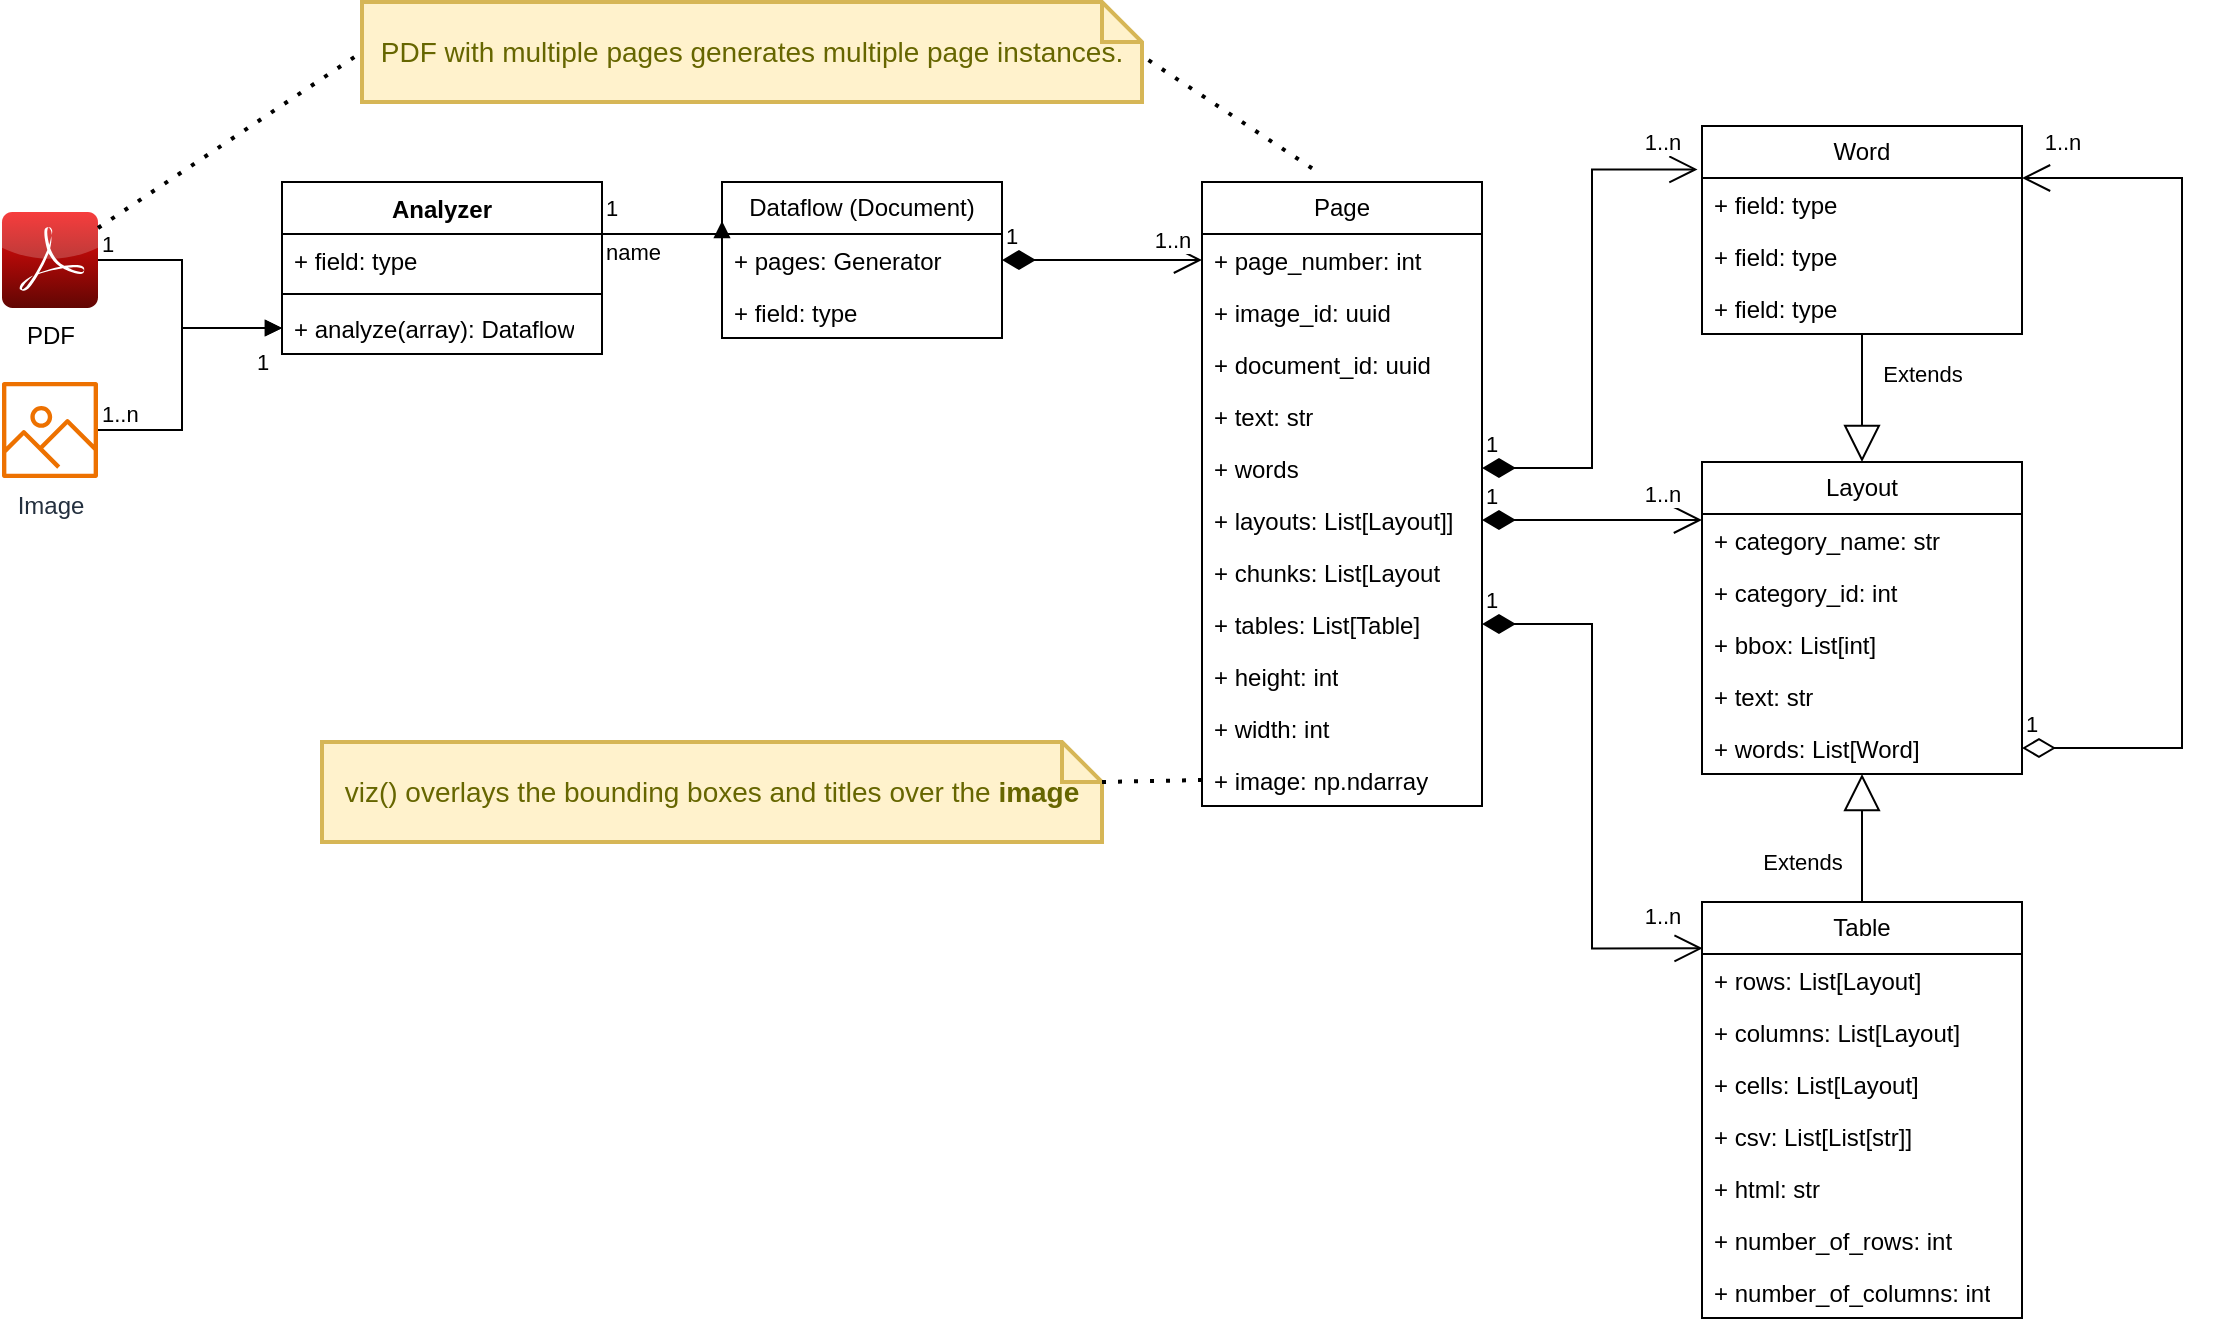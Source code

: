 <mxfile version="22.1.2" type="device">
  <diagram name="Page-1" id="x2_nr0XdIwa80zmvBEHz">
    <mxGraphModel dx="1434" dy="958" grid="1" gridSize="10" guides="1" tooltips="1" connect="1" arrows="1" fold="1" page="1" pageScale="1" pageWidth="2336" pageHeight="1654" math="0" shadow="0">
      <root>
        <mxCell id="0" />
        <mxCell id="1" parent="0" />
        <mxCell id="WZ23EsB8rXwbZjFQ1E1u-1" value="PDF" style="dashed=0;outlineConnect=0;html=1;align=center;labelPosition=center;verticalLabelPosition=bottom;verticalAlign=top;shape=mxgraph.webicons.adobe_pdf;fillColor=#F40C0C;gradientColor=#610603" parent="1" vertex="1">
          <mxGeometry x="310" y="475" width="48" height="48" as="geometry" />
        </mxCell>
        <mxCell id="WZ23EsB8rXwbZjFQ1E1u-2" value="Image" style="sketch=0;outlineConnect=0;fontColor=#232F3E;gradientColor=none;fillColor=#ED7100;strokeColor=none;dashed=0;verticalLabelPosition=bottom;verticalAlign=top;align=center;html=1;fontSize=12;fontStyle=0;aspect=fixed;pointerEvents=1;shape=mxgraph.aws4.container_registry_image;" parent="1" vertex="1">
          <mxGeometry x="310" y="560" width="48" height="48" as="geometry" />
        </mxCell>
        <mxCell id="WZ23EsB8rXwbZjFQ1E1u-20" value="Page" style="swimlane;fontStyle=0;childLayout=stackLayout;horizontal=1;startSize=26;fillColor=none;horizontalStack=0;resizeParent=1;resizeParentMax=0;resizeLast=0;collapsible=1;marginBottom=0;whiteSpace=wrap;html=1;" parent="1" vertex="1">
          <mxGeometry x="910" y="460" width="140" height="312" as="geometry" />
        </mxCell>
        <mxCell id="WZ23EsB8rXwbZjFQ1E1u-21" value="+ page_number: int" style="text;strokeColor=none;fillColor=none;align=left;verticalAlign=top;spacingLeft=4;spacingRight=4;overflow=hidden;rotatable=0;points=[[0,0.5],[1,0.5]];portConstraint=eastwest;whiteSpace=wrap;html=1;" parent="WZ23EsB8rXwbZjFQ1E1u-20" vertex="1">
          <mxGeometry y="26" width="140" height="26" as="geometry" />
        </mxCell>
        <mxCell id="WZ23EsB8rXwbZjFQ1E1u-22" value="+ image_id: uuid" style="text;strokeColor=none;fillColor=none;align=left;verticalAlign=top;spacingLeft=4;spacingRight=4;overflow=hidden;rotatable=0;points=[[0,0.5],[1,0.5]];portConstraint=eastwest;whiteSpace=wrap;html=1;" parent="WZ23EsB8rXwbZjFQ1E1u-20" vertex="1">
          <mxGeometry y="52" width="140" height="26" as="geometry" />
        </mxCell>
        <mxCell id="WZ23EsB8rXwbZjFQ1E1u-23" value="+ document_id: uuid" style="text;strokeColor=none;fillColor=none;align=left;verticalAlign=top;spacingLeft=4;spacingRight=4;overflow=hidden;rotatable=0;points=[[0,0.5],[1,0.5]];portConstraint=eastwest;whiteSpace=wrap;html=1;" parent="WZ23EsB8rXwbZjFQ1E1u-20" vertex="1">
          <mxGeometry y="78" width="140" height="26" as="geometry" />
        </mxCell>
        <mxCell id="WZ23EsB8rXwbZjFQ1E1u-24" value="+ text: str" style="text;strokeColor=none;fillColor=none;align=left;verticalAlign=top;spacingLeft=4;spacingRight=4;overflow=hidden;rotatable=0;points=[[0,0.5],[1,0.5]];portConstraint=eastwest;whiteSpace=wrap;html=1;" parent="WZ23EsB8rXwbZjFQ1E1u-20" vertex="1">
          <mxGeometry y="104" width="140" height="26" as="geometry" />
        </mxCell>
        <mxCell id="WZ23EsB8rXwbZjFQ1E1u-25" value="+ words" style="text;strokeColor=none;fillColor=none;align=left;verticalAlign=top;spacingLeft=4;spacingRight=4;overflow=hidden;rotatable=0;points=[[0,0.5],[1,0.5]];portConstraint=eastwest;whiteSpace=wrap;html=1;" parent="WZ23EsB8rXwbZjFQ1E1u-20" vertex="1">
          <mxGeometry y="130" width="140" height="26" as="geometry" />
        </mxCell>
        <mxCell id="WZ23EsB8rXwbZjFQ1E1u-26" value="+ layouts: List[Layout]]" style="text;strokeColor=none;fillColor=none;align=left;verticalAlign=top;spacingLeft=4;spacingRight=4;overflow=hidden;rotatable=0;points=[[0,0.5],[1,0.5]];portConstraint=eastwest;whiteSpace=wrap;html=1;" parent="WZ23EsB8rXwbZjFQ1E1u-20" vertex="1">
          <mxGeometry y="156" width="140" height="26" as="geometry" />
        </mxCell>
        <mxCell id="WZ23EsB8rXwbZjFQ1E1u-27" value="+ chunks: List[Layout" style="text;strokeColor=none;fillColor=none;align=left;verticalAlign=top;spacingLeft=4;spacingRight=4;overflow=hidden;rotatable=0;points=[[0,0.5],[1,0.5]];portConstraint=eastwest;whiteSpace=wrap;html=1;" parent="WZ23EsB8rXwbZjFQ1E1u-20" vertex="1">
          <mxGeometry y="182" width="140" height="26" as="geometry" />
        </mxCell>
        <mxCell id="WZ23EsB8rXwbZjFQ1E1u-66" value="+ tables: List[Table]" style="text;strokeColor=none;fillColor=none;align=left;verticalAlign=top;spacingLeft=4;spacingRight=4;overflow=hidden;rotatable=0;points=[[0,0.5],[1,0.5]];portConstraint=eastwest;whiteSpace=wrap;html=1;" parent="WZ23EsB8rXwbZjFQ1E1u-20" vertex="1">
          <mxGeometry y="208" width="140" height="26" as="geometry" />
        </mxCell>
        <mxCell id="pngi6Ec2pXDTsq_ksUVS-1" value="+ height: int" style="text;strokeColor=none;fillColor=none;align=left;verticalAlign=top;spacingLeft=4;spacingRight=4;overflow=hidden;rotatable=0;points=[[0,0.5],[1,0.5]];portConstraint=eastwest;whiteSpace=wrap;html=1;" vertex="1" parent="WZ23EsB8rXwbZjFQ1E1u-20">
          <mxGeometry y="234" width="140" height="26" as="geometry" />
        </mxCell>
        <mxCell id="pngi6Ec2pXDTsq_ksUVS-2" value="+ width: int" style="text;strokeColor=none;fillColor=none;align=left;verticalAlign=top;spacingLeft=4;spacingRight=4;overflow=hidden;rotatable=0;points=[[0,0.5],[1,0.5]];portConstraint=eastwest;whiteSpace=wrap;html=1;" vertex="1" parent="WZ23EsB8rXwbZjFQ1E1u-20">
          <mxGeometry y="260" width="140" height="26" as="geometry" />
        </mxCell>
        <mxCell id="pngi6Ec2pXDTsq_ksUVS-3" value="+ image: np.ndarray" style="text;strokeColor=none;fillColor=none;align=left;verticalAlign=top;spacingLeft=4;spacingRight=4;overflow=hidden;rotatable=0;points=[[0,0.5],[1,0.5]];portConstraint=eastwest;whiteSpace=wrap;html=1;" vertex="1" parent="WZ23EsB8rXwbZjFQ1E1u-20">
          <mxGeometry y="286" width="140" height="26" as="geometry" />
        </mxCell>
        <mxCell id="WZ23EsB8rXwbZjFQ1E1u-31" value="1" style="endArrow=open;html=1;endSize=12;startArrow=diamondThin;startSize=14;startFill=1;edgeStyle=orthogonalEdgeStyle;align=left;verticalAlign=bottom;rounded=0;entryX=0;entryY=0.5;entryDx=0;entryDy=0;" parent="1" source="WZ23EsB8rXwbZjFQ1E1u-90" target="WZ23EsB8rXwbZjFQ1E1u-21" edge="1">
          <mxGeometry x="-1" y="3" relative="1" as="geometry">
            <mxPoint x="810" y="488" as="sourcePoint" />
            <mxPoint x="830" y="628" as="targetPoint" />
          </mxGeometry>
        </mxCell>
        <mxCell id="WZ23EsB8rXwbZjFQ1E1u-32" value="1..n" style="edgeLabel;html=1;align=center;verticalAlign=middle;resizable=0;points=[];" parent="WZ23EsB8rXwbZjFQ1E1u-31" vertex="1" connectable="0">
          <mxGeometry x="0.785" y="-3" relative="1" as="geometry">
            <mxPoint x="-5" y="-13" as="offset" />
          </mxGeometry>
        </mxCell>
        <mxCell id="WZ23EsB8rXwbZjFQ1E1u-33" value="Layout" style="swimlane;fontStyle=0;childLayout=stackLayout;horizontal=1;startSize=26;fillColor=none;horizontalStack=0;resizeParent=1;resizeParentMax=0;resizeLast=0;collapsible=1;marginBottom=0;whiteSpace=wrap;html=1;" parent="1" vertex="1">
          <mxGeometry x="1160" y="600" width="160" height="156" as="geometry" />
        </mxCell>
        <mxCell id="WZ23EsB8rXwbZjFQ1E1u-34" value="+ category_name: str" style="text;strokeColor=none;fillColor=none;align=left;verticalAlign=top;spacingLeft=4;spacingRight=4;overflow=hidden;rotatable=0;points=[[0,0.5],[1,0.5]];portConstraint=eastwest;whiteSpace=wrap;html=1;" parent="WZ23EsB8rXwbZjFQ1E1u-33" vertex="1">
          <mxGeometry y="26" width="160" height="26" as="geometry" />
        </mxCell>
        <mxCell id="WZ23EsB8rXwbZjFQ1E1u-35" value="+ category_id: int" style="text;strokeColor=none;fillColor=none;align=left;verticalAlign=top;spacingLeft=4;spacingRight=4;overflow=hidden;rotatable=0;points=[[0,0.5],[1,0.5]];portConstraint=eastwest;whiteSpace=wrap;html=1;" parent="WZ23EsB8rXwbZjFQ1E1u-33" vertex="1">
          <mxGeometry y="52" width="160" height="26" as="geometry" />
        </mxCell>
        <mxCell id="WZ23EsB8rXwbZjFQ1E1u-36" value="+ bbox: List[int]" style="text;strokeColor=none;fillColor=none;align=left;verticalAlign=top;spacingLeft=4;spacingRight=4;overflow=hidden;rotatable=0;points=[[0,0.5],[1,0.5]];portConstraint=eastwest;whiteSpace=wrap;html=1;" parent="WZ23EsB8rXwbZjFQ1E1u-33" vertex="1">
          <mxGeometry y="78" width="160" height="26" as="geometry" />
        </mxCell>
        <mxCell id="WZ23EsB8rXwbZjFQ1E1u-37" value="+ text: str" style="text;strokeColor=none;fillColor=none;align=left;verticalAlign=top;spacingLeft=4;spacingRight=4;overflow=hidden;rotatable=0;points=[[0,0.5],[1,0.5]];portConstraint=eastwest;whiteSpace=wrap;html=1;" parent="WZ23EsB8rXwbZjFQ1E1u-33" vertex="1">
          <mxGeometry y="104" width="160" height="26" as="geometry" />
        </mxCell>
        <mxCell id="WZ23EsB8rXwbZjFQ1E1u-38" value="+ words: List[Word]" style="text;strokeColor=none;fillColor=none;align=left;verticalAlign=top;spacingLeft=4;spacingRight=4;overflow=hidden;rotatable=0;points=[[0,0.5],[1,0.5]];portConstraint=eastwest;whiteSpace=wrap;html=1;" parent="WZ23EsB8rXwbZjFQ1E1u-33" vertex="1">
          <mxGeometry y="130" width="160" height="26" as="geometry" />
        </mxCell>
        <mxCell id="WZ23EsB8rXwbZjFQ1E1u-41" value="Table" style="swimlane;fontStyle=0;childLayout=stackLayout;horizontal=1;startSize=26;fillColor=none;horizontalStack=0;resizeParent=1;resizeParentMax=0;resizeLast=0;collapsible=1;marginBottom=0;whiteSpace=wrap;html=1;" parent="1" vertex="1">
          <mxGeometry x="1160" y="820" width="160" height="208" as="geometry" />
        </mxCell>
        <mxCell id="WZ23EsB8rXwbZjFQ1E1u-42" value="+ rows: List[Layout]" style="text;strokeColor=none;fillColor=none;align=left;verticalAlign=top;spacingLeft=4;spacingRight=4;overflow=hidden;rotatable=0;points=[[0,0.5],[1,0.5]];portConstraint=eastwest;whiteSpace=wrap;html=1;" parent="WZ23EsB8rXwbZjFQ1E1u-41" vertex="1">
          <mxGeometry y="26" width="160" height="26" as="geometry" />
        </mxCell>
        <mxCell id="WZ23EsB8rXwbZjFQ1E1u-43" value="+ columns: List[Layout]" style="text;strokeColor=none;fillColor=none;align=left;verticalAlign=top;spacingLeft=4;spacingRight=4;overflow=hidden;rotatable=0;points=[[0,0.5],[1,0.5]];portConstraint=eastwest;whiteSpace=wrap;html=1;" parent="WZ23EsB8rXwbZjFQ1E1u-41" vertex="1">
          <mxGeometry y="52" width="160" height="26" as="geometry" />
        </mxCell>
        <mxCell id="WZ23EsB8rXwbZjFQ1E1u-44" value="+ cells: List[Layout]" style="text;strokeColor=none;fillColor=none;align=left;verticalAlign=top;spacingLeft=4;spacingRight=4;overflow=hidden;rotatable=0;points=[[0,0.5],[1,0.5]];portConstraint=eastwest;whiteSpace=wrap;html=1;" parent="WZ23EsB8rXwbZjFQ1E1u-41" vertex="1">
          <mxGeometry y="78" width="160" height="26" as="geometry" />
        </mxCell>
        <mxCell id="WZ23EsB8rXwbZjFQ1E1u-47" value="+ csv: List[List[str]]" style="text;strokeColor=none;fillColor=none;align=left;verticalAlign=top;spacingLeft=4;spacingRight=4;overflow=hidden;rotatable=0;points=[[0,0.5],[1,0.5]];portConstraint=eastwest;whiteSpace=wrap;html=1;" parent="WZ23EsB8rXwbZjFQ1E1u-41" vertex="1">
          <mxGeometry y="104" width="160" height="26" as="geometry" />
        </mxCell>
        <mxCell id="WZ23EsB8rXwbZjFQ1E1u-48" value="+ html: str" style="text;strokeColor=none;fillColor=none;align=left;verticalAlign=top;spacingLeft=4;spacingRight=4;overflow=hidden;rotatable=0;points=[[0,0.5],[1,0.5]];portConstraint=eastwest;whiteSpace=wrap;html=1;" parent="WZ23EsB8rXwbZjFQ1E1u-41" vertex="1">
          <mxGeometry y="130" width="160" height="26" as="geometry" />
        </mxCell>
        <mxCell id="WZ23EsB8rXwbZjFQ1E1u-49" value="+ number_of_rows: int" style="text;strokeColor=none;fillColor=none;align=left;verticalAlign=top;spacingLeft=4;spacingRight=4;overflow=hidden;rotatable=0;points=[[0,0.5],[1,0.5]];portConstraint=eastwest;whiteSpace=wrap;html=1;" parent="WZ23EsB8rXwbZjFQ1E1u-41" vertex="1">
          <mxGeometry y="156" width="160" height="26" as="geometry" />
        </mxCell>
        <mxCell id="WZ23EsB8rXwbZjFQ1E1u-50" value="+ number_of_columns: int" style="text;strokeColor=none;fillColor=none;align=left;verticalAlign=top;spacingLeft=4;spacingRight=4;overflow=hidden;rotatable=0;points=[[0,0.5],[1,0.5]];portConstraint=eastwest;whiteSpace=wrap;html=1;" parent="WZ23EsB8rXwbZjFQ1E1u-41" vertex="1">
          <mxGeometry y="182" width="160" height="26" as="geometry" />
        </mxCell>
        <mxCell id="WZ23EsB8rXwbZjFQ1E1u-53" value="Word" style="swimlane;fontStyle=0;childLayout=stackLayout;horizontal=1;startSize=26;fillColor=none;horizontalStack=0;resizeParent=1;resizeParentMax=0;resizeLast=0;collapsible=1;marginBottom=0;whiteSpace=wrap;html=1;" parent="1" vertex="1">
          <mxGeometry x="1160" y="432" width="160" height="104" as="geometry" />
        </mxCell>
        <mxCell id="WZ23EsB8rXwbZjFQ1E1u-54" value="+ field: type" style="text;strokeColor=none;fillColor=none;align=left;verticalAlign=top;spacingLeft=4;spacingRight=4;overflow=hidden;rotatable=0;points=[[0,0.5],[1,0.5]];portConstraint=eastwest;whiteSpace=wrap;html=1;" parent="WZ23EsB8rXwbZjFQ1E1u-53" vertex="1">
          <mxGeometry y="26" width="160" height="26" as="geometry" />
        </mxCell>
        <mxCell id="WZ23EsB8rXwbZjFQ1E1u-55" value="+ field: type" style="text;strokeColor=none;fillColor=none;align=left;verticalAlign=top;spacingLeft=4;spacingRight=4;overflow=hidden;rotatable=0;points=[[0,0.5],[1,0.5]];portConstraint=eastwest;whiteSpace=wrap;html=1;" parent="WZ23EsB8rXwbZjFQ1E1u-53" vertex="1">
          <mxGeometry y="52" width="160" height="26" as="geometry" />
        </mxCell>
        <mxCell id="WZ23EsB8rXwbZjFQ1E1u-56" value="+ field: type" style="text;strokeColor=none;fillColor=none;align=left;verticalAlign=top;spacingLeft=4;spacingRight=4;overflow=hidden;rotatable=0;points=[[0,0.5],[1,0.5]];portConstraint=eastwest;whiteSpace=wrap;html=1;" parent="WZ23EsB8rXwbZjFQ1E1u-53" vertex="1">
          <mxGeometry y="78" width="160" height="26" as="geometry" />
        </mxCell>
        <mxCell id="WZ23EsB8rXwbZjFQ1E1u-58" value="Extends" style="endArrow=block;endSize=16;endFill=0;html=1;rounded=0;exitX=0.5;exitY=0;exitDx=0;exitDy=0;" parent="1" source="WZ23EsB8rXwbZjFQ1E1u-41" target="WZ23EsB8rXwbZjFQ1E1u-33" edge="1">
          <mxGeometry x="-0.375" y="30" width="160" relative="1" as="geometry">
            <mxPoint x="1300" y="628" as="sourcePoint" />
            <mxPoint x="1260" y="618" as="targetPoint" />
            <mxPoint as="offset" />
          </mxGeometry>
        </mxCell>
        <mxCell id="WZ23EsB8rXwbZjFQ1E1u-67" value="1" style="endArrow=open;html=1;endSize=12;startArrow=diamondThin;startSize=14;startFill=1;edgeStyle=orthogonalEdgeStyle;align=left;verticalAlign=bottom;rounded=0;" parent="1" source="WZ23EsB8rXwbZjFQ1E1u-26" edge="1">
          <mxGeometry x="-1" y="3" relative="1" as="geometry">
            <mxPoint x="930" y="720" as="sourcePoint" />
            <mxPoint x="1160" y="629" as="targetPoint" />
            <Array as="points">
              <mxPoint x="1159" y="629" />
            </Array>
          </mxGeometry>
        </mxCell>
        <mxCell id="WZ23EsB8rXwbZjFQ1E1u-68" value="1..n" style="edgeLabel;html=1;align=center;verticalAlign=middle;resizable=0;points=[];" parent="WZ23EsB8rXwbZjFQ1E1u-67" vertex="1" connectable="0">
          <mxGeometry x="0.684" y="1" relative="1" as="geometry">
            <mxPoint x="-3" y="-12" as="offset" />
          </mxGeometry>
        </mxCell>
        <mxCell id="WZ23EsB8rXwbZjFQ1E1u-71" value="1" style="endArrow=open;html=1;endSize=12;startArrow=diamondThin;startSize=14;startFill=1;edgeStyle=orthogonalEdgeStyle;align=left;verticalAlign=bottom;rounded=0;entryX=0.002;entryY=-0.109;entryDx=0;entryDy=0;entryPerimeter=0;" parent="1" source="WZ23EsB8rXwbZjFQ1E1u-66" target="WZ23EsB8rXwbZjFQ1E1u-42" edge="1">
          <mxGeometry x="-1" y="3" relative="1" as="geometry">
            <mxPoint x="1090" y="750" as="sourcePoint" />
            <mxPoint x="1250" y="750" as="targetPoint" />
          </mxGeometry>
        </mxCell>
        <mxCell id="WZ23EsB8rXwbZjFQ1E1u-73" value="1..n" style="edgeLabel;html=1;align=center;verticalAlign=middle;resizable=0;points=[];" parent="WZ23EsB8rXwbZjFQ1E1u-71" vertex="1" connectable="0">
          <mxGeometry x="0.674" y="4" relative="1" as="geometry">
            <mxPoint x="24" y="-12" as="offset" />
          </mxGeometry>
        </mxCell>
        <mxCell id="WZ23EsB8rXwbZjFQ1E1u-72" value="Extends" style="endArrow=block;endSize=16;endFill=0;html=1;rounded=0;entryX=0.5;entryY=0;entryDx=0;entryDy=0;" parent="1" source="WZ23EsB8rXwbZjFQ1E1u-53" target="WZ23EsB8rXwbZjFQ1E1u-33" edge="1">
          <mxGeometry x="-0.375" y="30" width="160" relative="1" as="geometry">
            <mxPoint x="1250" y="910" as="sourcePoint" />
            <mxPoint x="1250" y="766" as="targetPoint" />
            <mxPoint as="offset" />
          </mxGeometry>
        </mxCell>
        <mxCell id="WZ23EsB8rXwbZjFQ1E1u-74" value="1" style="endArrow=open;html=1;endSize=12;startArrow=diamondThin;startSize=14;startFill=1;edgeStyle=orthogonalEdgeStyle;align=left;verticalAlign=bottom;rounded=0;entryX=-0.014;entryY=-0.165;entryDx=0;entryDy=0;entryPerimeter=0;" parent="1" source="WZ23EsB8rXwbZjFQ1E1u-25" target="WZ23EsB8rXwbZjFQ1E1u-54" edge="1">
          <mxGeometry x="-1" y="3" relative="1" as="geometry">
            <mxPoint x="810" y="790" as="sourcePoint" />
            <mxPoint x="970" y="790" as="targetPoint" />
          </mxGeometry>
        </mxCell>
        <mxCell id="WZ23EsB8rXwbZjFQ1E1u-75" value="1..n" style="edgeLabel;html=1;align=center;verticalAlign=middle;resizable=0;points=[];" parent="WZ23EsB8rXwbZjFQ1E1u-74" vertex="1" connectable="0">
          <mxGeometry x="0.881" relative="1" as="geometry">
            <mxPoint x="-3" y="-14" as="offset" />
          </mxGeometry>
        </mxCell>
        <mxCell id="WZ23EsB8rXwbZjFQ1E1u-80" value="Analyzer" style="swimlane;fontStyle=1;align=center;verticalAlign=top;childLayout=stackLayout;horizontal=1;startSize=26;horizontalStack=0;resizeParent=1;resizeParentMax=0;resizeLast=0;collapsible=1;marginBottom=0;whiteSpace=wrap;html=1;" parent="1" vertex="1">
          <mxGeometry x="450" y="460" width="160" height="86" as="geometry" />
        </mxCell>
        <mxCell id="WZ23EsB8rXwbZjFQ1E1u-81" value="+ field: type" style="text;strokeColor=none;fillColor=none;align=left;verticalAlign=top;spacingLeft=4;spacingRight=4;overflow=hidden;rotatable=0;points=[[0,0.5],[1,0.5]];portConstraint=eastwest;whiteSpace=wrap;html=1;" parent="WZ23EsB8rXwbZjFQ1E1u-80" vertex="1">
          <mxGeometry y="26" width="160" height="26" as="geometry" />
        </mxCell>
        <mxCell id="WZ23EsB8rXwbZjFQ1E1u-82" value="" style="line;strokeWidth=1;fillColor=none;align=left;verticalAlign=middle;spacingTop=-1;spacingLeft=3;spacingRight=3;rotatable=0;labelPosition=right;points=[];portConstraint=eastwest;strokeColor=inherit;" parent="WZ23EsB8rXwbZjFQ1E1u-80" vertex="1">
          <mxGeometry y="52" width="160" height="8" as="geometry" />
        </mxCell>
        <mxCell id="WZ23EsB8rXwbZjFQ1E1u-83" value="+ analyze(array): Dataflow" style="text;strokeColor=none;fillColor=none;align=left;verticalAlign=top;spacingLeft=4;spacingRight=4;overflow=hidden;rotatable=0;points=[[0,0.5],[1,0.5]];portConstraint=eastwest;whiteSpace=wrap;html=1;" parent="WZ23EsB8rXwbZjFQ1E1u-80" vertex="1">
          <mxGeometry y="60" width="160" height="26" as="geometry" />
        </mxCell>
        <mxCell id="WZ23EsB8rXwbZjFQ1E1u-85" value="" style="endArrow=block;endFill=1;html=1;edgeStyle=orthogonalEdgeStyle;align=left;verticalAlign=top;rounded=0;" parent="1" source="WZ23EsB8rXwbZjFQ1E1u-1" target="WZ23EsB8rXwbZjFQ1E1u-83" edge="1">
          <mxGeometry x="-1" relative="1" as="geometry">
            <mxPoint x="790" y="770" as="sourcePoint" />
            <mxPoint x="950" y="770" as="targetPoint" />
            <Array as="points">
              <mxPoint x="400" y="499" />
              <mxPoint x="400" y="533" />
            </Array>
          </mxGeometry>
        </mxCell>
        <mxCell id="WZ23EsB8rXwbZjFQ1E1u-86" value="1" style="edgeLabel;resizable=0;html=1;align=left;verticalAlign=bottom;" parent="WZ23EsB8rXwbZjFQ1E1u-85" connectable="0" vertex="1">
          <mxGeometry x="-1" relative="1" as="geometry" />
        </mxCell>
        <mxCell id="WZ23EsB8rXwbZjFQ1E1u-87" value="name" style="endArrow=block;endFill=1;html=1;edgeStyle=orthogonalEdgeStyle;align=left;verticalAlign=top;rounded=0;exitX=1;exitY=0.25;exitDx=0;exitDy=0;entryX=0;entryY=0.25;entryDx=0;entryDy=0;" parent="1" source="WZ23EsB8rXwbZjFQ1E1u-80" target="WZ23EsB8rXwbZjFQ1E1u-89" edge="1">
          <mxGeometry x="-1" relative="1" as="geometry">
            <mxPoint x="790" y="770" as="sourcePoint" />
            <mxPoint x="670" y="486" as="targetPoint" />
            <Array as="points">
              <mxPoint x="610" y="486" />
            </Array>
          </mxGeometry>
        </mxCell>
        <mxCell id="WZ23EsB8rXwbZjFQ1E1u-88" value="1" style="edgeLabel;resizable=0;html=1;align=left;verticalAlign=bottom;" parent="WZ23EsB8rXwbZjFQ1E1u-87" connectable="0" vertex="1">
          <mxGeometry x="-1" relative="1" as="geometry" />
        </mxCell>
        <mxCell id="WZ23EsB8rXwbZjFQ1E1u-89" value="Dataflow (Document)" style="swimlane;fontStyle=0;childLayout=stackLayout;horizontal=1;startSize=26;fillColor=none;horizontalStack=0;resizeParent=1;resizeParentMax=0;resizeLast=0;collapsible=1;marginBottom=0;whiteSpace=wrap;html=1;" parent="1" vertex="1">
          <mxGeometry x="670" y="460" width="140" height="78" as="geometry" />
        </mxCell>
        <mxCell id="WZ23EsB8rXwbZjFQ1E1u-90" value="+ pages: Generator" style="text;strokeColor=none;fillColor=none;align=left;verticalAlign=top;spacingLeft=4;spacingRight=4;overflow=hidden;rotatable=0;points=[[0,0.5],[1,0.5]];portConstraint=eastwest;whiteSpace=wrap;html=1;" parent="WZ23EsB8rXwbZjFQ1E1u-89" vertex="1">
          <mxGeometry y="26" width="140" height="26" as="geometry" />
        </mxCell>
        <mxCell id="WZ23EsB8rXwbZjFQ1E1u-91" value="+ field: type" style="text;strokeColor=none;fillColor=none;align=left;verticalAlign=top;spacingLeft=4;spacingRight=4;overflow=hidden;rotatable=0;points=[[0,0.5],[1,0.5]];portConstraint=eastwest;whiteSpace=wrap;html=1;" parent="WZ23EsB8rXwbZjFQ1E1u-89" vertex="1">
          <mxGeometry y="52" width="140" height="26" as="geometry" />
        </mxCell>
        <mxCell id="WZ23EsB8rXwbZjFQ1E1u-95" value="" style="endArrow=block;endFill=1;html=1;edgeStyle=orthogonalEdgeStyle;align=left;verticalAlign=top;rounded=0;" parent="1" source="WZ23EsB8rXwbZjFQ1E1u-2" target="WZ23EsB8rXwbZjFQ1E1u-83" edge="1">
          <mxGeometry x="-1" relative="1" as="geometry">
            <mxPoint x="368" y="509" as="sourcePoint" />
            <mxPoint x="460" y="543" as="targetPoint" />
            <Array as="points">
              <mxPoint x="400" y="584" />
              <mxPoint x="400" y="533" />
            </Array>
          </mxGeometry>
        </mxCell>
        <mxCell id="WZ23EsB8rXwbZjFQ1E1u-96" value="1..n" style="edgeLabel;resizable=0;html=1;align=left;verticalAlign=bottom;" parent="WZ23EsB8rXwbZjFQ1E1u-95" connectable="0" vertex="1">
          <mxGeometry x="-1" relative="1" as="geometry" />
        </mxCell>
        <mxCell id="pngi6Ec2pXDTsq_ksUVS-5" value="1" style="edgeLabel;html=1;align=center;verticalAlign=middle;resizable=0;points=[];" vertex="1" connectable="0" parent="WZ23EsB8rXwbZjFQ1E1u-95">
          <mxGeometry x="0.692" y="-3" relative="1" as="geometry">
            <mxPoint x="12" y="14" as="offset" />
          </mxGeometry>
        </mxCell>
        <mxCell id="WZ23EsB8rXwbZjFQ1E1u-97" value="PDF with multiple pages generates multiple page instances." style="shape=note;strokeWidth=2;fontSize=14;size=20;whiteSpace=wrap;html=1;fillColor=#fff2cc;strokeColor=#d6b656;fontColor=#666600;" parent="1" vertex="1">
          <mxGeometry x="490" y="370" width="390" height="50" as="geometry" />
        </mxCell>
        <mxCell id="WZ23EsB8rXwbZjFQ1E1u-98" value="" style="endArrow=none;dashed=1;html=1;dashPattern=1 3;strokeWidth=2;rounded=0;entryX=1.001;entryY=0.544;entryDx=0;entryDy=0;entryPerimeter=0;exitX=0.393;exitY=-0.022;exitDx=0;exitDy=0;exitPerimeter=0;" parent="1" source="WZ23EsB8rXwbZjFQ1E1u-20" target="WZ23EsB8rXwbZjFQ1E1u-97" edge="1">
          <mxGeometry width="50" height="50" relative="1" as="geometry">
            <mxPoint x="570" y="580" as="sourcePoint" />
            <mxPoint x="620" y="530" as="targetPoint" />
          </mxGeometry>
        </mxCell>
        <mxCell id="WZ23EsB8rXwbZjFQ1E1u-99" value="" style="endArrow=none;dashed=1;html=1;dashPattern=1 3;strokeWidth=2;rounded=0;entryX=0;entryY=0.5;entryDx=0;entryDy=0;entryPerimeter=0;" parent="1" source="WZ23EsB8rXwbZjFQ1E1u-1" target="WZ23EsB8rXwbZjFQ1E1u-97" edge="1">
          <mxGeometry width="50" height="50" relative="1" as="geometry">
            <mxPoint x="570" y="580" as="sourcePoint" />
            <mxPoint x="620" y="530" as="targetPoint" />
          </mxGeometry>
        </mxCell>
        <mxCell id="WZ23EsB8rXwbZjFQ1E1u-101" value="1" style="endArrow=open;html=1;endSize=12;startArrow=diamondThin;startSize=14;startFill=0;edgeStyle=orthogonalEdgeStyle;align=left;verticalAlign=bottom;rounded=0;entryX=1;entryY=0.25;entryDx=0;entryDy=0;" parent="1" source="WZ23EsB8rXwbZjFQ1E1u-38" target="WZ23EsB8rXwbZjFQ1E1u-53" edge="1">
          <mxGeometry x="-1" y="3" relative="1" as="geometry">
            <mxPoint x="1420" y="660" as="sourcePoint" />
            <mxPoint x="1580" y="660" as="targetPoint" />
            <Array as="points">
              <mxPoint x="1400" y="743" />
              <mxPoint x="1400" y="458" />
            </Array>
          </mxGeometry>
        </mxCell>
        <mxCell id="WZ23EsB8rXwbZjFQ1E1u-102" value="1..n" style="edgeLabel;html=1;align=center;verticalAlign=middle;resizable=0;points=[];" parent="WZ23EsB8rXwbZjFQ1E1u-101" vertex="1" connectable="0">
          <mxGeometry x="0.834" y="4" relative="1" as="geometry">
            <mxPoint x="-17" y="-22" as="offset" />
          </mxGeometry>
        </mxCell>
        <mxCell id="pngi6Ec2pXDTsq_ksUVS-6" value="viz() overlays the bounding boxes and titles over the &lt;b&gt;image&lt;/b&gt;" style="shape=note;strokeWidth=2;fontSize=14;size=20;whiteSpace=wrap;html=1;fillColor=#fff2cc;strokeColor=#d6b656;fontColor=#666600;" vertex="1" parent="1">
          <mxGeometry x="470" y="740" width="390" height="50" as="geometry" />
        </mxCell>
        <mxCell id="pngi6Ec2pXDTsq_ksUVS-7" value="" style="endArrow=none;dashed=1;html=1;dashPattern=1 3;strokeWidth=2;rounded=0;entryX=0;entryY=0;entryDx=390;entryDy=20;entryPerimeter=0;exitX=0;exitY=0.5;exitDx=0;exitDy=0;" edge="1" parent="1" source="pngi6Ec2pXDTsq_ksUVS-3" target="pngi6Ec2pXDTsq_ksUVS-6">
          <mxGeometry width="50" height="50" relative="1" as="geometry">
            <mxPoint x="700" y="880" as="sourcePoint" />
            <mxPoint x="750" y="830" as="targetPoint" />
          </mxGeometry>
        </mxCell>
      </root>
    </mxGraphModel>
  </diagram>
</mxfile>
